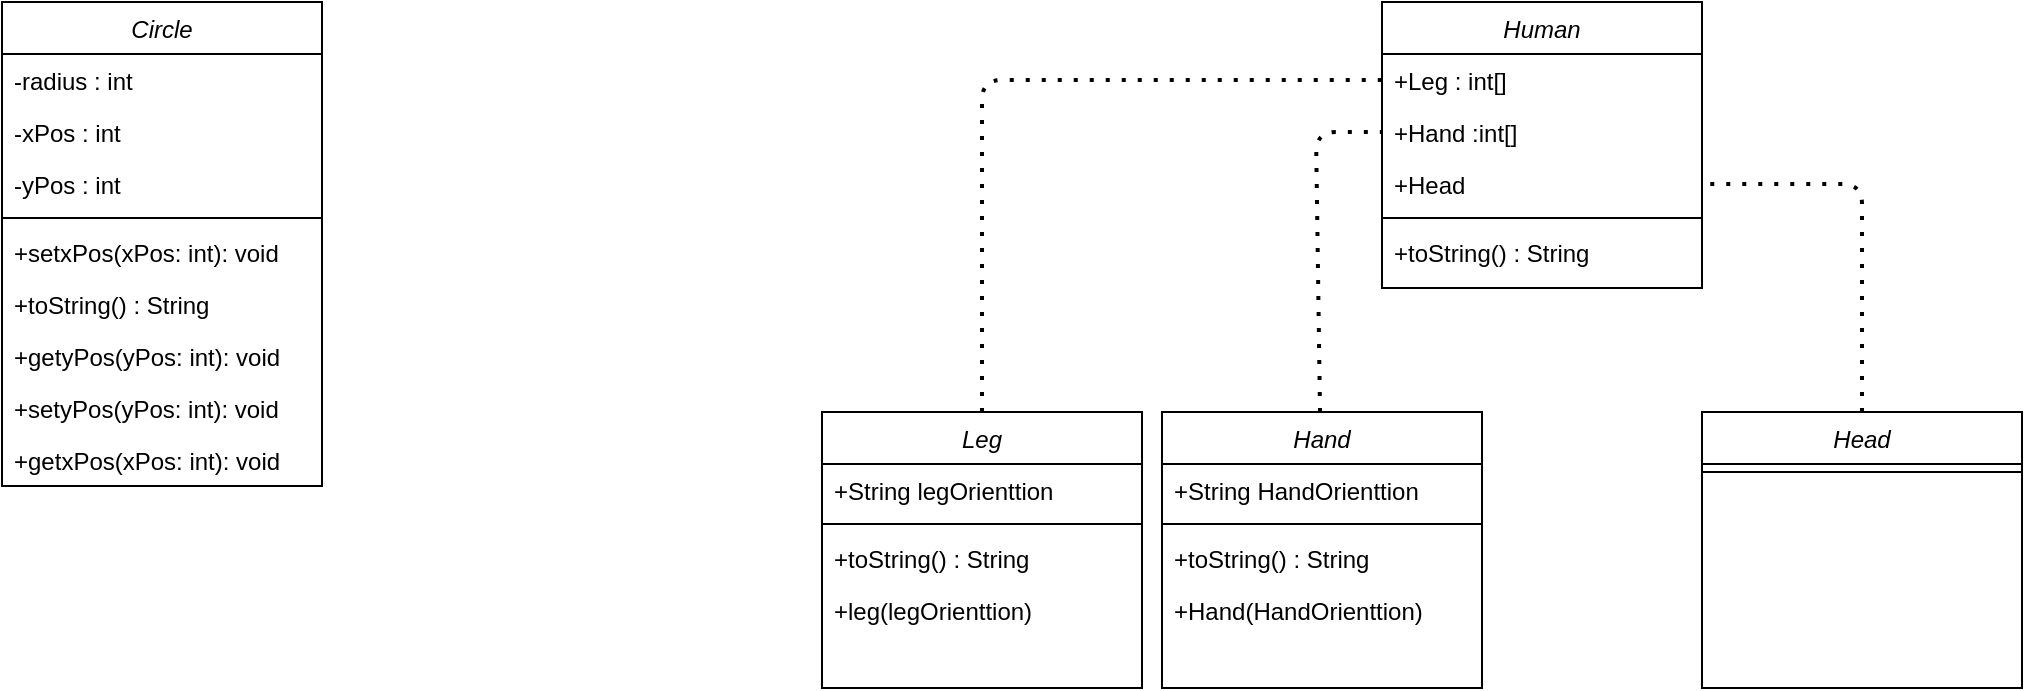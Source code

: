 <mxfile version="13.6.9" type="github">
  <diagram id="C5RBs43oDa-KdzZeNtuy" name="Page-1">
    <mxGraphModel dx="1422" dy="791" grid="1" gridSize="10" guides="1" tooltips="1" connect="1" arrows="1" fold="1" page="1" pageScale="1" pageWidth="827" pageHeight="1169" math="0" shadow="0">
      <root>
        <mxCell id="WIyWlLk6GJQsqaUBKTNV-0" />
        <mxCell id="WIyWlLk6GJQsqaUBKTNV-1" parent="WIyWlLk6GJQsqaUBKTNV-0" />
        <mxCell id="Zn0D0yldoP2yFY6yPhtE-27" value="" style="endArrow=none;dashed=1;html=1;dashPattern=1 3;strokeWidth=2;exitX=0.5;exitY=0;exitDx=0;exitDy=0;entryX=0;entryY=0.5;entryDx=0;entryDy=0;" edge="1" parent="WIyWlLk6GJQsqaUBKTNV-1" source="Zn0D0yldoP2yFY6yPhtE-18" target="Zn0D0yldoP2yFY6yPhtE-12">
          <mxGeometry width="50" height="50" relative="1" as="geometry">
            <mxPoint x="665" y="125" as="sourcePoint" />
            <mxPoint x="700" y="35" as="targetPoint" />
            <Array as="points">
              <mxPoint x="590" y="49" />
            </Array>
          </mxGeometry>
        </mxCell>
        <mxCell id="Zn0D0yldoP2yFY6yPhtE-35" value="" style="endArrow=none;dashed=1;html=1;dashPattern=1 3;strokeWidth=2;entryX=0;entryY=0.5;entryDx=0;entryDy=0;" edge="1" parent="WIyWlLk6GJQsqaUBKTNV-1" source="Zn0D0yldoP2yFY6yPhtE-29" target="Zn0D0yldoP2yFY6yPhtE-13">
          <mxGeometry width="50" height="50" relative="1" as="geometry">
            <mxPoint x="750" y="205" as="sourcePoint" />
            <mxPoint x="770" y="75" as="targetPoint" />
            <Array as="points">
              <mxPoint x="757" y="75" />
            </Array>
          </mxGeometry>
        </mxCell>
        <mxCell id="Zn0D0yldoP2yFY6yPhtE-43" value="" style="endArrow=none;dashed=1;html=1;dashPattern=1 3;strokeWidth=2;exitX=0.5;exitY=0;exitDx=0;exitDy=0;entryX=1;entryY=0.5;entryDx=0;entryDy=0;" edge="1" parent="WIyWlLk6GJQsqaUBKTNV-1" source="Zn0D0yldoP2yFY6yPhtE-36" target="Zn0D0yldoP2yFY6yPhtE-14">
          <mxGeometry width="50" height="50" relative="1" as="geometry">
            <mxPoint x="980" y="165" as="sourcePoint" />
            <mxPoint x="1160" y="65" as="targetPoint" />
            <Array as="points">
              <mxPoint x="1030" y="101" />
            </Array>
          </mxGeometry>
        </mxCell>
        <mxCell id="Zn0D0yldoP2yFY6yPhtE-11" value="Human" style="swimlane;fontStyle=2;align=center;verticalAlign=top;childLayout=stackLayout;horizontal=1;startSize=26;horizontalStack=0;resizeParent=1;resizeLast=0;collapsible=1;marginBottom=0;rounded=0;shadow=0;strokeWidth=1;" vertex="1" parent="WIyWlLk6GJQsqaUBKTNV-1">
          <mxGeometry x="790" y="10" width="160" height="143" as="geometry">
            <mxRectangle x="230" y="140" width="160" height="26" as="alternateBounds" />
          </mxGeometry>
        </mxCell>
        <mxCell id="Zn0D0yldoP2yFY6yPhtE-12" value="+Leg : int[]&#xa;" style="text;align=left;verticalAlign=top;spacingLeft=4;spacingRight=4;overflow=hidden;rotatable=0;points=[[0,0.5],[1,0.5]];portConstraint=eastwest;" vertex="1" parent="Zn0D0yldoP2yFY6yPhtE-11">
          <mxGeometry y="26" width="160" height="26" as="geometry" />
        </mxCell>
        <mxCell id="Zn0D0yldoP2yFY6yPhtE-13" value="+Hand :int[]" style="text;align=left;verticalAlign=top;spacingLeft=4;spacingRight=4;overflow=hidden;rotatable=0;points=[[0,0.5],[1,0.5]];portConstraint=eastwest;" vertex="1" parent="Zn0D0yldoP2yFY6yPhtE-11">
          <mxGeometry y="52" width="160" height="26" as="geometry" />
        </mxCell>
        <mxCell id="Zn0D0yldoP2yFY6yPhtE-14" value="+Head " style="text;align=left;verticalAlign=top;spacingLeft=4;spacingRight=4;overflow=hidden;rotatable=0;points=[[0,0.5],[1,0.5]];portConstraint=eastwest;" vertex="1" parent="Zn0D0yldoP2yFY6yPhtE-11">
          <mxGeometry y="78" width="160" height="26" as="geometry" />
        </mxCell>
        <mxCell id="Zn0D0yldoP2yFY6yPhtE-15" value="" style="line;html=1;strokeWidth=1;align=left;verticalAlign=middle;spacingTop=-1;spacingLeft=3;spacingRight=3;rotatable=0;labelPosition=right;points=[];portConstraint=eastwest;" vertex="1" parent="Zn0D0yldoP2yFY6yPhtE-11">
          <mxGeometry y="104" width="160" height="8" as="geometry" />
        </mxCell>
        <mxCell id="Zn0D0yldoP2yFY6yPhtE-25" value="+toString() : String" style="text;align=left;verticalAlign=top;spacingLeft=4;spacingRight=4;overflow=hidden;rotatable=0;points=[[0,0.5],[1,0.5]];portConstraint=eastwest;" vertex="1" parent="Zn0D0yldoP2yFY6yPhtE-11">
          <mxGeometry y="112" width="160" height="26" as="geometry" />
        </mxCell>
        <mxCell id="Zn0D0yldoP2yFY6yPhtE-18" value="Leg" style="swimlane;fontStyle=2;align=center;verticalAlign=top;childLayout=stackLayout;horizontal=1;startSize=26;horizontalStack=0;resizeParent=1;resizeLast=0;collapsible=1;marginBottom=0;rounded=0;shadow=0;strokeWidth=1;" vertex="1" parent="WIyWlLk6GJQsqaUBKTNV-1">
          <mxGeometry x="510" y="215" width="160" height="138" as="geometry">
            <mxRectangle x="230" y="140" width="160" height="26" as="alternateBounds" />
          </mxGeometry>
        </mxCell>
        <mxCell id="Zn0D0yldoP2yFY6yPhtE-20" value="+String legOrienttion" style="text;align=left;verticalAlign=top;spacingLeft=4;spacingRight=4;overflow=hidden;rotatable=0;points=[[0,0.5],[1,0.5]];portConstraint=eastwest;" vertex="1" parent="Zn0D0yldoP2yFY6yPhtE-18">
          <mxGeometry y="26" width="160" height="26" as="geometry" />
        </mxCell>
        <mxCell id="Zn0D0yldoP2yFY6yPhtE-22" value="" style="line;html=1;strokeWidth=1;align=left;verticalAlign=middle;spacingTop=-1;spacingLeft=3;spacingRight=3;rotatable=0;labelPosition=right;points=[];portConstraint=eastwest;" vertex="1" parent="Zn0D0yldoP2yFY6yPhtE-18">
          <mxGeometry y="52" width="160" height="8" as="geometry" />
        </mxCell>
        <mxCell id="Zn0D0yldoP2yFY6yPhtE-21" value="+toString() : String" style="text;align=left;verticalAlign=top;spacingLeft=4;spacingRight=4;overflow=hidden;rotatable=0;points=[[0,0.5],[1,0.5]];portConstraint=eastwest;" vertex="1" parent="Zn0D0yldoP2yFY6yPhtE-18">
          <mxGeometry y="60" width="160" height="26" as="geometry" />
        </mxCell>
        <mxCell id="Zn0D0yldoP2yFY6yPhtE-26" value="+leg(legOrienttion) " style="text;align=left;verticalAlign=top;spacingLeft=4;spacingRight=4;overflow=hidden;rotatable=0;points=[[0,0.5],[1,0.5]];portConstraint=eastwest;" vertex="1" parent="Zn0D0yldoP2yFY6yPhtE-18">
          <mxGeometry y="86" width="160" height="26" as="geometry" />
        </mxCell>
        <mxCell id="Zn0D0yldoP2yFY6yPhtE-29" value="Hand" style="swimlane;fontStyle=2;align=center;verticalAlign=top;childLayout=stackLayout;horizontal=1;startSize=26;horizontalStack=0;resizeParent=1;resizeLast=0;collapsible=1;marginBottom=0;rounded=0;shadow=0;strokeWidth=1;" vertex="1" parent="WIyWlLk6GJQsqaUBKTNV-1">
          <mxGeometry x="680" y="215" width="160" height="138" as="geometry">
            <mxRectangle x="230" y="140" width="160" height="26" as="alternateBounds" />
          </mxGeometry>
        </mxCell>
        <mxCell id="Zn0D0yldoP2yFY6yPhtE-30" value="+String HandOrienttion" style="text;align=left;verticalAlign=top;spacingLeft=4;spacingRight=4;overflow=hidden;rotatable=0;points=[[0,0.5],[1,0.5]];portConstraint=eastwest;" vertex="1" parent="Zn0D0yldoP2yFY6yPhtE-29">
          <mxGeometry y="26" width="160" height="26" as="geometry" />
        </mxCell>
        <mxCell id="Zn0D0yldoP2yFY6yPhtE-31" value="" style="line;html=1;strokeWidth=1;align=left;verticalAlign=middle;spacingTop=-1;spacingLeft=3;spacingRight=3;rotatable=0;labelPosition=right;points=[];portConstraint=eastwest;" vertex="1" parent="Zn0D0yldoP2yFY6yPhtE-29">
          <mxGeometry y="52" width="160" height="8" as="geometry" />
        </mxCell>
        <mxCell id="Zn0D0yldoP2yFY6yPhtE-32" value="+toString() : String" style="text;align=left;verticalAlign=top;spacingLeft=4;spacingRight=4;overflow=hidden;rotatable=0;points=[[0,0.5],[1,0.5]];portConstraint=eastwest;" vertex="1" parent="Zn0D0yldoP2yFY6yPhtE-29">
          <mxGeometry y="60" width="160" height="26" as="geometry" />
        </mxCell>
        <mxCell id="Zn0D0yldoP2yFY6yPhtE-33" value="+Hand(HandOrienttion) " style="text;align=left;verticalAlign=top;spacingLeft=4;spacingRight=4;overflow=hidden;rotatable=0;points=[[0,0.5],[1,0.5]];portConstraint=eastwest;" vertex="1" parent="Zn0D0yldoP2yFY6yPhtE-29">
          <mxGeometry y="86" width="160" height="26" as="geometry" />
        </mxCell>
        <mxCell id="Zn0D0yldoP2yFY6yPhtE-36" value="Head" style="swimlane;fontStyle=2;align=center;verticalAlign=top;childLayout=stackLayout;horizontal=1;startSize=26;horizontalStack=0;resizeParent=1;resizeLast=0;collapsible=1;marginBottom=0;rounded=0;shadow=0;strokeWidth=1;" vertex="1" parent="WIyWlLk6GJQsqaUBKTNV-1">
          <mxGeometry x="950" y="215" width="160" height="138" as="geometry">
            <mxRectangle x="230" y="140" width="160" height="26" as="alternateBounds" />
          </mxGeometry>
        </mxCell>
        <mxCell id="Zn0D0yldoP2yFY6yPhtE-40" value="" style="line;html=1;strokeWidth=1;align=left;verticalAlign=middle;spacingTop=-1;spacingLeft=3;spacingRight=3;rotatable=0;labelPosition=right;points=[];portConstraint=eastwest;" vertex="1" parent="Zn0D0yldoP2yFY6yPhtE-36">
          <mxGeometry y="26" width="160" height="8" as="geometry" />
        </mxCell>
        <mxCell id="zkfFHV4jXpPFQw0GAbJ--0" value="Circle" style="swimlane;fontStyle=2;align=center;verticalAlign=top;childLayout=stackLayout;horizontal=1;startSize=26;horizontalStack=0;resizeParent=1;resizeLast=0;collapsible=1;marginBottom=0;rounded=0;shadow=0;strokeWidth=1;" parent="WIyWlLk6GJQsqaUBKTNV-1" vertex="1">
          <mxGeometry x="100" y="10" width="160" height="242" as="geometry">
            <mxRectangle x="230" y="140" width="160" height="26" as="alternateBounds" />
          </mxGeometry>
        </mxCell>
        <mxCell id="zkfFHV4jXpPFQw0GAbJ--1" value="-radius : int" style="text;align=left;verticalAlign=top;spacingLeft=4;spacingRight=4;overflow=hidden;rotatable=0;points=[[0,0.5],[1,0.5]];portConstraint=eastwest;" parent="zkfFHV4jXpPFQw0GAbJ--0" vertex="1">
          <mxGeometry y="26" width="160" height="26" as="geometry" />
        </mxCell>
        <mxCell id="Zn0D0yldoP2yFY6yPhtE-1" value="-xPos : int" style="text;align=left;verticalAlign=top;spacingLeft=4;spacingRight=4;overflow=hidden;rotatable=0;points=[[0,0.5],[1,0.5]];portConstraint=eastwest;" vertex="1" parent="zkfFHV4jXpPFQw0GAbJ--0">
          <mxGeometry y="52" width="160" height="26" as="geometry" />
        </mxCell>
        <mxCell id="Zn0D0yldoP2yFY6yPhtE-2" value="-yPos : int" style="text;align=left;verticalAlign=top;spacingLeft=4;spacingRight=4;overflow=hidden;rotatable=0;points=[[0,0.5],[1,0.5]];portConstraint=eastwest;" vertex="1" parent="zkfFHV4jXpPFQw0GAbJ--0">
          <mxGeometry y="78" width="160" height="26" as="geometry" />
        </mxCell>
        <mxCell id="zkfFHV4jXpPFQw0GAbJ--4" value="" style="line;html=1;strokeWidth=1;align=left;verticalAlign=middle;spacingTop=-1;spacingLeft=3;spacingRight=3;rotatable=0;labelPosition=right;points=[];portConstraint=eastwest;" parent="zkfFHV4jXpPFQw0GAbJ--0" vertex="1">
          <mxGeometry y="104" width="160" height="8" as="geometry" />
        </mxCell>
        <mxCell id="Zn0D0yldoP2yFY6yPhtE-4" value="+setxPos(xPos: int): void  " style="text;align=left;verticalAlign=top;spacingLeft=4;spacingRight=4;overflow=hidden;rotatable=0;points=[[0,0.5],[1,0.5]];portConstraint=eastwest;" vertex="1" parent="zkfFHV4jXpPFQw0GAbJ--0">
          <mxGeometry y="112" width="160" height="26" as="geometry" />
        </mxCell>
        <mxCell id="Zn0D0yldoP2yFY6yPhtE-50" value="+toString() : String" style="text;align=left;verticalAlign=top;spacingLeft=4;spacingRight=4;overflow=hidden;rotatable=0;points=[[0,0.5],[1,0.5]];portConstraint=eastwest;" vertex="1" parent="zkfFHV4jXpPFQw0GAbJ--0">
          <mxGeometry y="138" width="160" height="26" as="geometry" />
        </mxCell>
        <mxCell id="Zn0D0yldoP2yFY6yPhtE-52" value="+getyPos(yPos: int): void  " style="text;align=left;verticalAlign=top;spacingLeft=4;spacingRight=4;overflow=hidden;rotatable=0;points=[[0,0.5],[1,0.5]];portConstraint=eastwest;" vertex="1" parent="zkfFHV4jXpPFQw0GAbJ--0">
          <mxGeometry y="164" width="160" height="26" as="geometry" />
        </mxCell>
        <mxCell id="Zn0D0yldoP2yFY6yPhtE-53" value="+setyPos(yPos: int): void  " style="text;align=left;verticalAlign=top;spacingLeft=4;spacingRight=4;overflow=hidden;rotatable=0;points=[[0,0.5],[1,0.5]];portConstraint=eastwest;" vertex="1" parent="zkfFHV4jXpPFQw0GAbJ--0">
          <mxGeometry y="190" width="160" height="26" as="geometry" />
        </mxCell>
        <mxCell id="Zn0D0yldoP2yFY6yPhtE-54" value="+getxPos(xPos: int): void  " style="text;align=left;verticalAlign=top;spacingLeft=4;spacingRight=4;overflow=hidden;rotatable=0;points=[[0,0.5],[1,0.5]];portConstraint=eastwest;" vertex="1" parent="zkfFHV4jXpPFQw0GAbJ--0">
          <mxGeometry y="216" width="160" height="26" as="geometry" />
        </mxCell>
      </root>
    </mxGraphModel>
  </diagram>
</mxfile>
